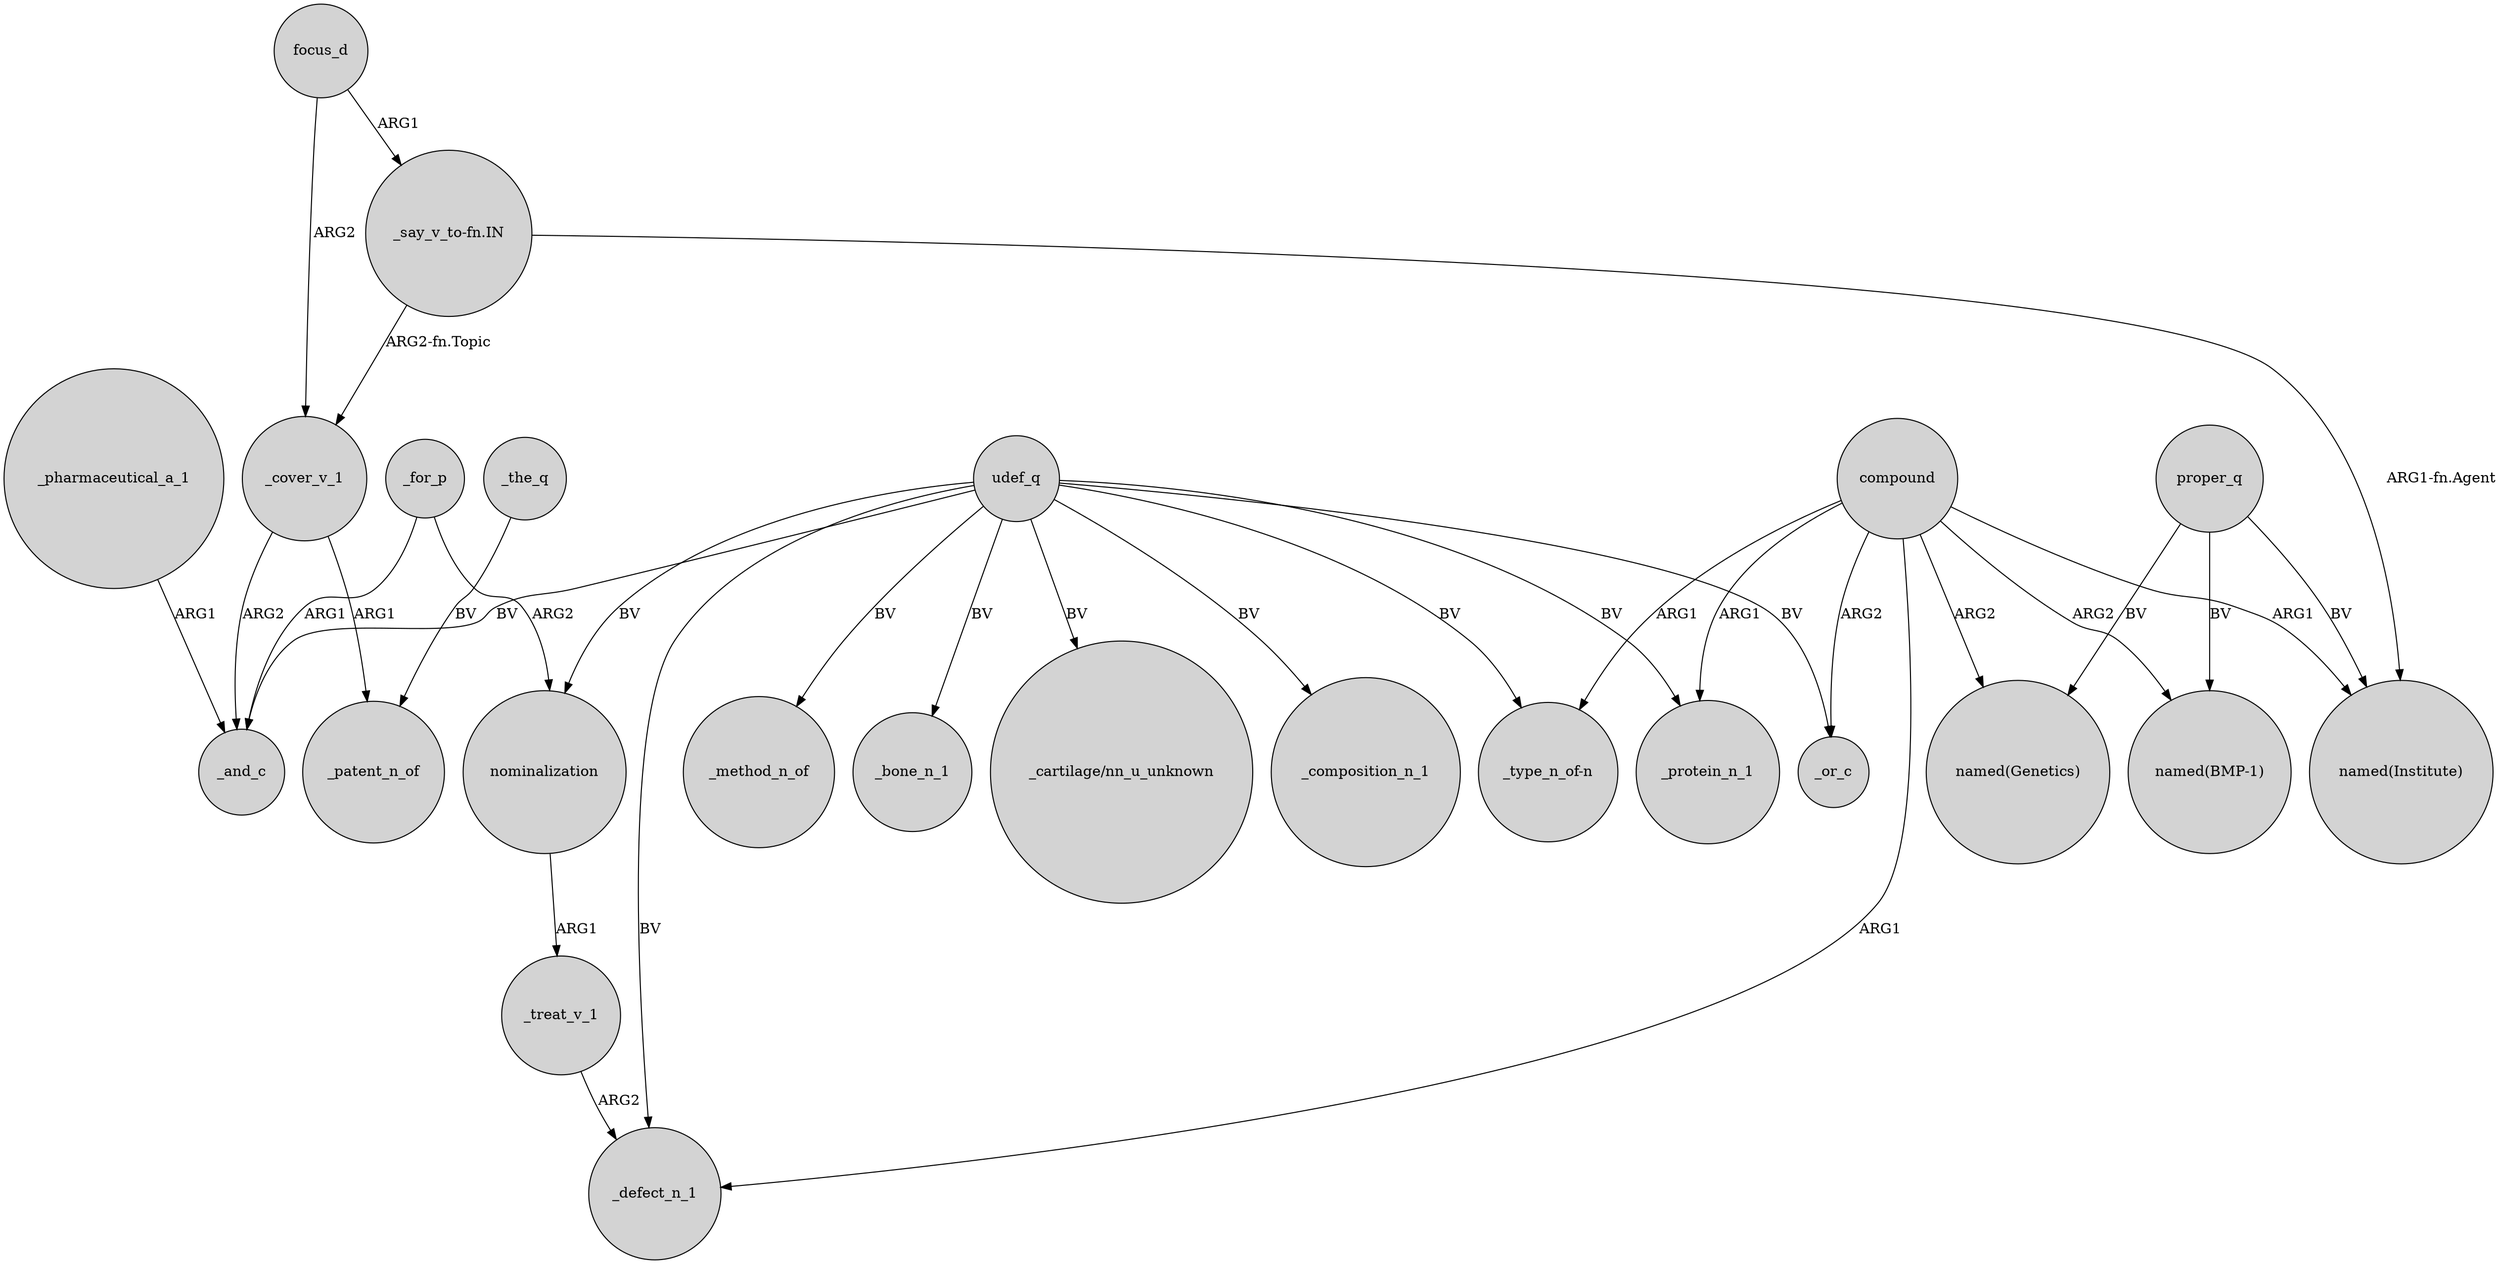 digraph {
	node [shape=circle style=filled]
	_pharmaceutical_a_1 -> _and_c [label=ARG1]
	nominalization -> _treat_v_1 [label=ARG1]
	compound -> _or_c [label=ARG2]
	_cover_v_1 -> _patent_n_of [label=ARG1]
	udef_q -> _method_n_of [label=BV]
	compound -> "_type_n_of-n" [label=ARG1]
	udef_q -> "_type_n_of-n" [label=BV]
	udef_q -> _bone_n_1 [label=BV]
	compound -> "named(BMP-1)" [label=ARG2]
	proper_q -> "named(BMP-1)" [label=BV]
	compound -> _defect_n_1 [label=ARG1]
	proper_q -> "named(Institute)" [label=BV]
	proper_q -> "named(Genetics)" [label=BV]
	_cover_v_1 -> _and_c [label=ARG2]
	_the_q -> _patent_n_of [label=BV]
	_for_p -> nominalization [label=ARG2]
	focus_d -> _cover_v_1 [label=ARG2]
	udef_q -> "_cartilage/nn_u_unknown" [label=BV]
	compound -> "named(Genetics)" [label=ARG2]
	udef_q -> _or_c [label=BV]
	compound -> "named(Institute)" [label=ARG1]
	"_say_v_to-fn.IN" -> _cover_v_1 [label="ARG2-fn.Topic"]
	udef_q -> nominalization [label=BV]
	"_say_v_to-fn.IN" -> "named(Institute)" [label="ARG1-fn.Agent"]
	compound -> _protein_n_1 [label=ARG1]
	_treat_v_1 -> _defect_n_1 [label=ARG2]
	udef_q -> _defect_n_1 [label=BV]
	udef_q -> _and_c [label=BV]
	udef_q -> _composition_n_1 [label=BV]
	udef_q -> _protein_n_1 [label=BV]
	focus_d -> "_say_v_to-fn.IN" [label=ARG1]
	_for_p -> _and_c [label=ARG1]
}

